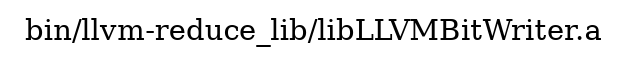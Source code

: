 digraph "bin/llvm-reduce_lib/libLLVMBitWriter.a" {
	label="bin/llvm-reduce_lib/libLLVMBitWriter.a";
	rankdir=LR;

}
